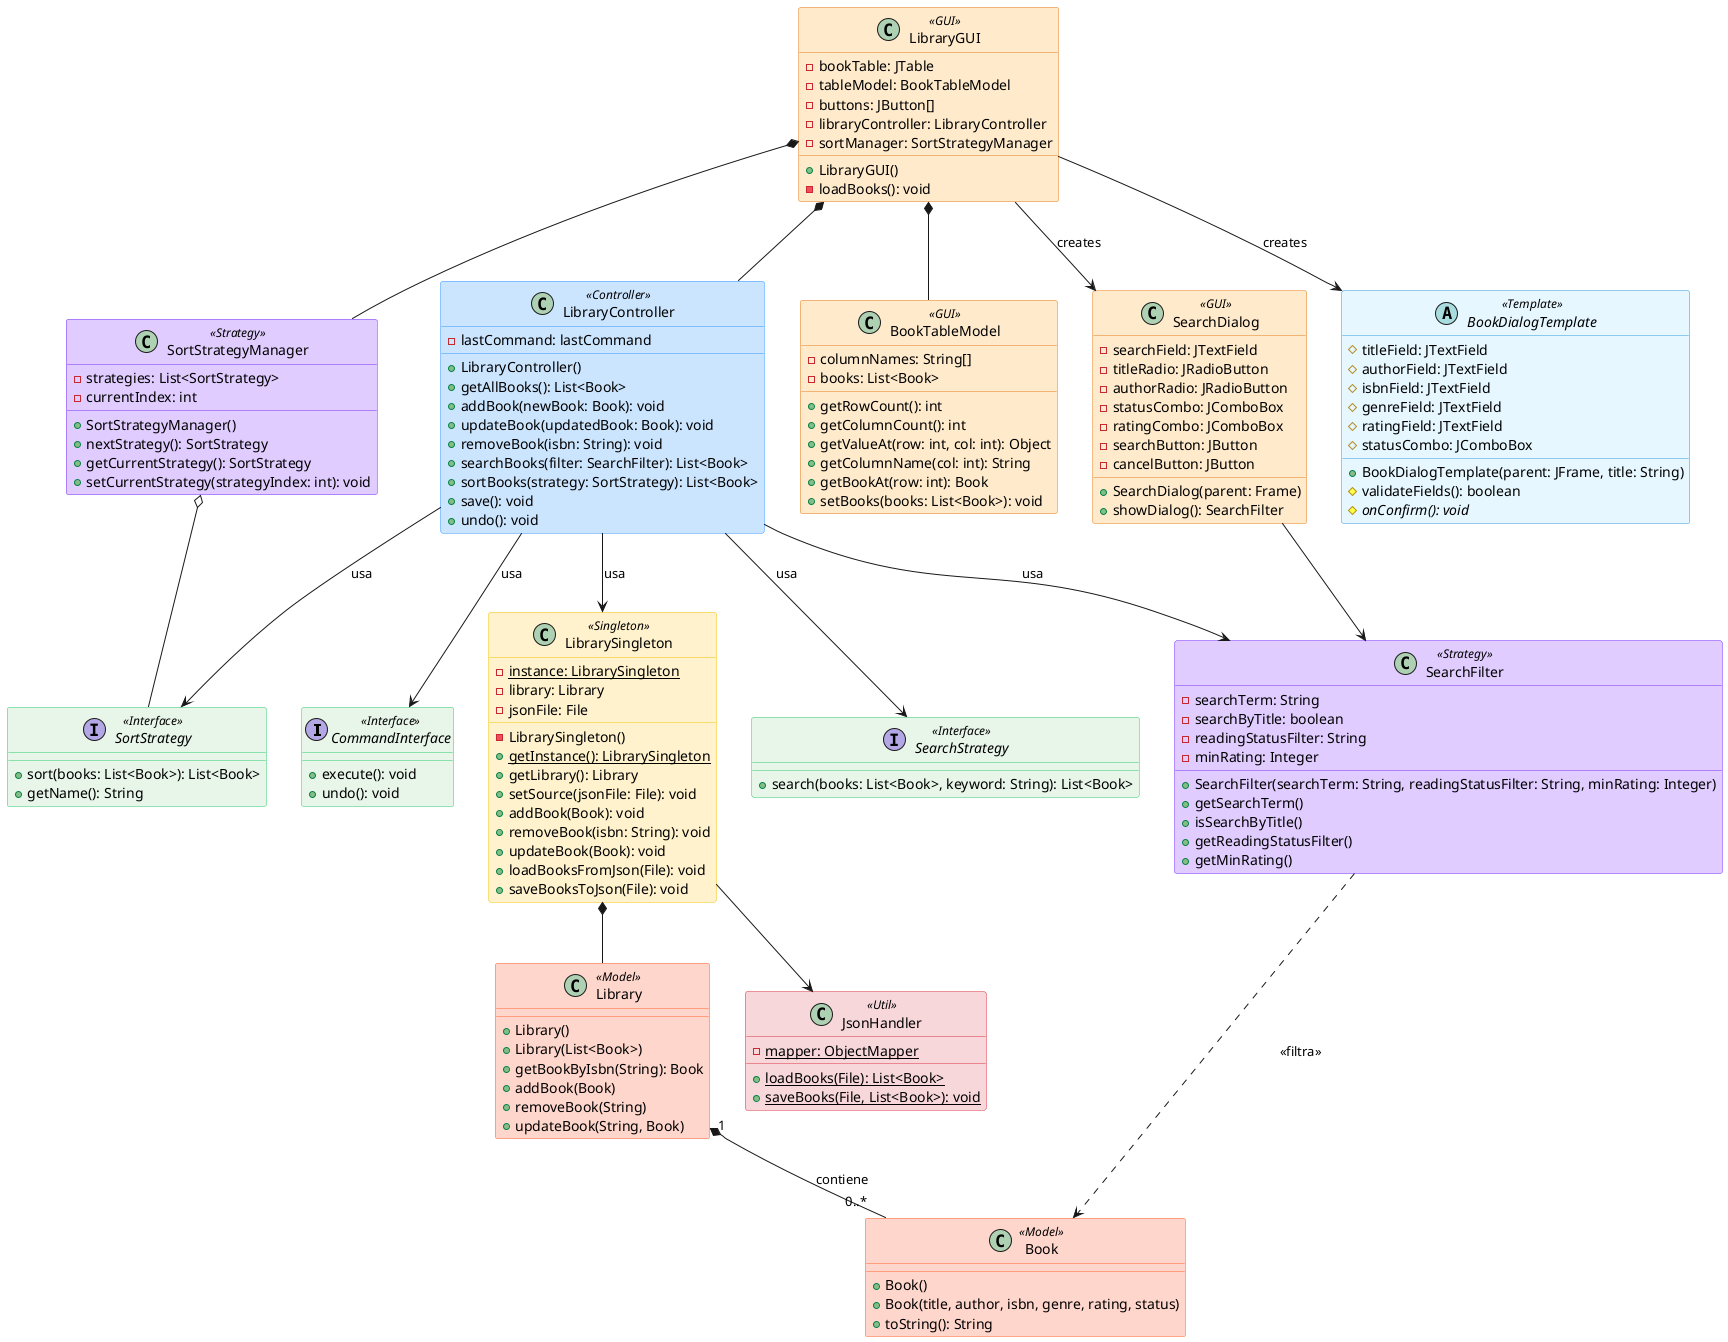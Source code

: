 @startuml Complete Class Diagram

skinparam package {
    BackgroundColor White
    BorderColor Black
}

skinparam class {
    BackgroundColor<<GUI>> #FFEBCC
    BorderColor<<GUI>> #E67E22

    BackgroundColor<<Template>> #E6F7FF
    BorderColor<<Template>> #3498DB

    BackgroundColor<<Singleton>> #FFF2CC
    BorderColor<<Singleton>> #F1C40F

    BackgroundColor<<Interface>> #E8F5E9
    BorderColor<<Interface>> #2ECC71

    BackgroundColor<<Controller>> #CCE5FF
    BorderColor<<Controller>> #3399FF

    BackgroundColor<<Model>> #FFD6CC
    BorderColor<<Model>> #FF6633

    BackgroundColor<<Util>> #F8D7DA
    BorderColor<<Util>> #DC3545

    BackgroundColor<<Strategy>> #E0CCFF
    BorderColor<<Strategy>> #7A33FF
}

top to bottom direction

interface CommandInterface <<Interface>> {
    + execute(): void
    + undo(): void
}

class LibraryGUI <<GUI>> {
    - bookTable: JTable
    - tableModel: BookTableModel
    - buttons: JButton[]
    - libraryController: LibraryController
    - sortManager: SortStrategyManager
    + LibraryGUI()
    - loadBooks(): void
}

class BookTableModel <<GUI>> {
    - columnNames: String[]
    - books: List<Book>
    + getRowCount(): int
    + getColumnCount(): int
    + getValueAt(row: int, col: int): Object
    + getColumnName(col: int): String
    + getBookAt(row: int): Book
    + setBooks(books: List<Book>): void
}

class SearchDialog <<GUI>> {
    - searchField: JTextField
    - titleRadio: JRadioButton
    - authorRadio: JRadioButton
    - statusCombo: JComboBox
    - ratingCombo: JComboBox
    - searchButton: JButton
    - cancelButton: JButton
    + SearchDialog(parent: Frame)
    + showDialog(): SearchFilter
}

abstract class BookDialogTemplate <<Template>> {
    # titleField: JTextField
    # authorField: JTextField
    # isbnField: JTextField
    # genreField: JTextField
    # ratingField: JTextField
    # statusCombo: JComboBox
    + BookDialogTemplate(parent: JFrame, title: String)
    # validateFields(): boolean
    # {abstract} onConfirm(): void
}

interface SearchStrategy <<Interface>> {
    + search(books: List<Book>, keyword: String): List<Book>
}

interface SortStrategy <<Interface>> {
    + sort(books: List<Book>): List<Book>
    + getName(): String
}

class SortStrategyManager <<Strategy>> {
    - strategies: List<SortStrategy>
    - currentIndex: int
    + SortStrategyManager()
    + nextStrategy(): SortStrategy
    + getCurrentStrategy(): SortStrategy
    + setCurrentStrategy(strategyIndex: int): void
}

class JsonHandler <<Util>> {
    - {static} mapper: ObjectMapper
    + {static} loadBooks(File): List<Book>
    + {static} saveBooks(File, List<Book>): void
}

class LibraryController <<Controller>> {
    - lastCommand: lastCommand
    + LibraryController()
    + getAllBooks(): List<Book>
    + addBook(newBook: Book): void
    + updateBook(updatedBook: Book): void
    + removeBook(isbn: String): void
    + searchBooks(filter: SearchFilter): List<Book>
    + sortBooks(strategy: SortStrategy): List<Book>
    + save(): void
    + undo(): void
}

class LibrarySingleton <<Singleton>> {
    - {static} instance: LibrarySingleton
    - library: Library
    - jsonFile: File
    - LibrarySingleton()
    + {static} getInstance(): LibrarySingleton
    + getLibrary(): Library
    + setSource(jsonFile: File): void
    + addBook(Book): void
    + removeBook(isbn: String): void
    + updateBook(Book): void
    + loadBooksFromJson(File): void
    + saveBooksToJson(File): void
}

class Book <<Model>> {
    + Book()
    + Book(title, author, isbn, genre, rating, status)
    + toString(): String
}

class Library <<Model>> {
    + Library()
    + Library(List<Book>)
    + getBookByIsbn(String): Book
    + addBook(Book)
    + removeBook(String)
    + updateBook(String, Book)
}

class SearchFilter <<Strategy>>{
    - searchTerm: String
    - searchByTitle: boolean
    - readingStatusFilter: String
    - minRating: Integer
    + SearchFilter(searchTerm: String, readingStatusFilter: String, minRating: Integer)
    + getSearchTerm()
    + isSearchByTitle()
    + getReadingStatusFilter()
    + getMinRating()
}


Library "1" *-- "0..*" Book : contiene
SearchFilter ..> Book : << filtra >>

SortStrategyManager o-- SortStrategy

LibraryGUI *-- BookTableModel
LibraryGUI --> SearchDialog : creates

LibraryGUI --> BookDialogTemplate : creates

LibraryController --> LibrarySingleton : usa
LibraryController --> SortStrategy : usa
LibraryController --> SearchFilter : usa
LibraryController --> CommandInterface : usa
LibraryController --> SearchStrategy : usa

LibrarySingleton *-- Library
LibrarySingleton --> JsonHandler

LibraryGUI *-- LibraryController
LibraryGUI *-- SortStrategyManager

SearchDialog --> SearchFilter

@enduml